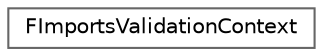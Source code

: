 digraph "Graphical Class Hierarchy"
{
 // INTERACTIVE_SVG=YES
 // LATEX_PDF_SIZE
  bgcolor="transparent";
  edge [fontname=Helvetica,fontsize=10,labelfontname=Helvetica,labelfontsize=10];
  node [fontname=Helvetica,fontsize=10,shape=box,height=0.2,width=0.4];
  rankdir="LR";
  Node0 [id="Node000000",label="FImportsValidationContext",height=0.2,width=0.4,color="grey40", fillcolor="white", style="filled",URL="$df/de4/structFImportsValidationContext.html",tooltip="Param struct for external import validation functions."];
}
